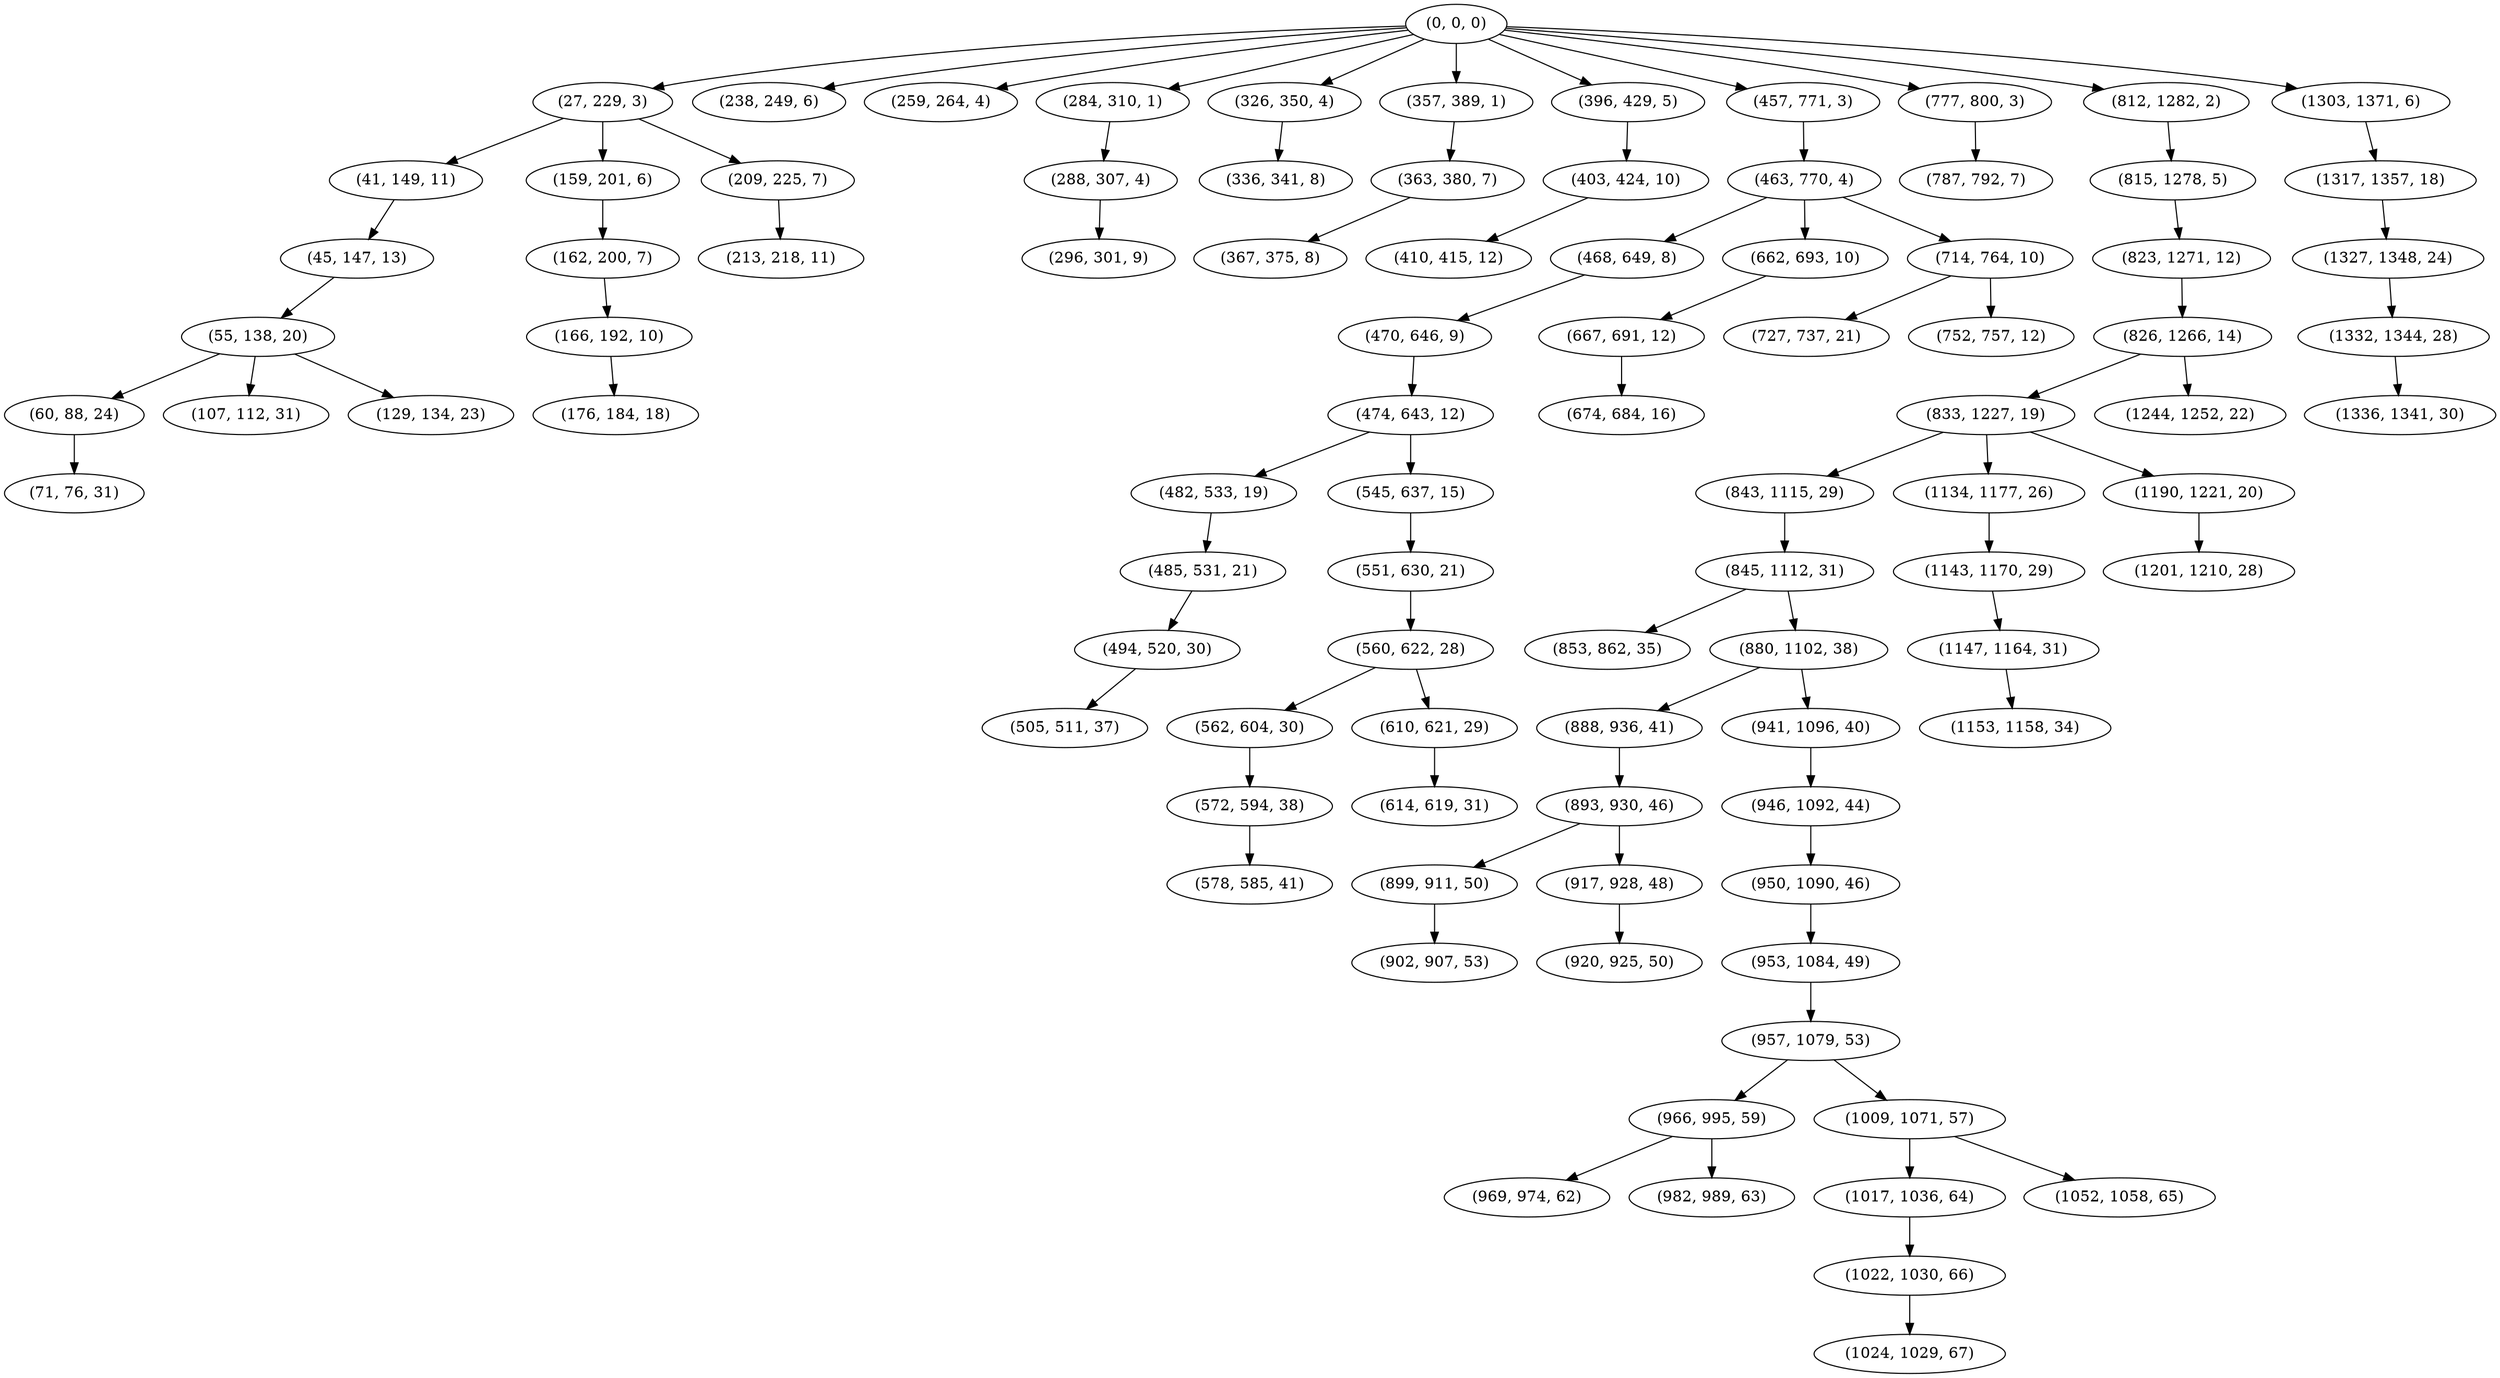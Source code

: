 digraph tree {
    "(0, 0, 0)";
    "(27, 229, 3)";
    "(41, 149, 11)";
    "(45, 147, 13)";
    "(55, 138, 20)";
    "(60, 88, 24)";
    "(71, 76, 31)";
    "(107, 112, 31)";
    "(129, 134, 23)";
    "(159, 201, 6)";
    "(162, 200, 7)";
    "(166, 192, 10)";
    "(176, 184, 18)";
    "(209, 225, 7)";
    "(213, 218, 11)";
    "(238, 249, 6)";
    "(259, 264, 4)";
    "(284, 310, 1)";
    "(288, 307, 4)";
    "(296, 301, 9)";
    "(326, 350, 4)";
    "(336, 341, 8)";
    "(357, 389, 1)";
    "(363, 380, 7)";
    "(367, 375, 8)";
    "(396, 429, 5)";
    "(403, 424, 10)";
    "(410, 415, 12)";
    "(457, 771, 3)";
    "(463, 770, 4)";
    "(468, 649, 8)";
    "(470, 646, 9)";
    "(474, 643, 12)";
    "(482, 533, 19)";
    "(485, 531, 21)";
    "(494, 520, 30)";
    "(505, 511, 37)";
    "(545, 637, 15)";
    "(551, 630, 21)";
    "(560, 622, 28)";
    "(562, 604, 30)";
    "(572, 594, 38)";
    "(578, 585, 41)";
    "(610, 621, 29)";
    "(614, 619, 31)";
    "(662, 693, 10)";
    "(667, 691, 12)";
    "(674, 684, 16)";
    "(714, 764, 10)";
    "(727, 737, 21)";
    "(752, 757, 12)";
    "(777, 800, 3)";
    "(787, 792, 7)";
    "(812, 1282, 2)";
    "(815, 1278, 5)";
    "(823, 1271, 12)";
    "(826, 1266, 14)";
    "(833, 1227, 19)";
    "(843, 1115, 29)";
    "(845, 1112, 31)";
    "(853, 862, 35)";
    "(880, 1102, 38)";
    "(888, 936, 41)";
    "(893, 930, 46)";
    "(899, 911, 50)";
    "(902, 907, 53)";
    "(917, 928, 48)";
    "(920, 925, 50)";
    "(941, 1096, 40)";
    "(946, 1092, 44)";
    "(950, 1090, 46)";
    "(953, 1084, 49)";
    "(957, 1079, 53)";
    "(966, 995, 59)";
    "(969, 974, 62)";
    "(982, 989, 63)";
    "(1009, 1071, 57)";
    "(1017, 1036, 64)";
    "(1022, 1030, 66)";
    "(1024, 1029, 67)";
    "(1052, 1058, 65)";
    "(1134, 1177, 26)";
    "(1143, 1170, 29)";
    "(1147, 1164, 31)";
    "(1153, 1158, 34)";
    "(1190, 1221, 20)";
    "(1201, 1210, 28)";
    "(1244, 1252, 22)";
    "(1303, 1371, 6)";
    "(1317, 1357, 18)";
    "(1327, 1348, 24)";
    "(1332, 1344, 28)";
    "(1336, 1341, 30)";
    "(0, 0, 0)" -> "(27, 229, 3)";
    "(0, 0, 0)" -> "(238, 249, 6)";
    "(0, 0, 0)" -> "(259, 264, 4)";
    "(0, 0, 0)" -> "(284, 310, 1)";
    "(0, 0, 0)" -> "(326, 350, 4)";
    "(0, 0, 0)" -> "(357, 389, 1)";
    "(0, 0, 0)" -> "(396, 429, 5)";
    "(0, 0, 0)" -> "(457, 771, 3)";
    "(0, 0, 0)" -> "(777, 800, 3)";
    "(0, 0, 0)" -> "(812, 1282, 2)";
    "(0, 0, 0)" -> "(1303, 1371, 6)";
    "(27, 229, 3)" -> "(41, 149, 11)";
    "(27, 229, 3)" -> "(159, 201, 6)";
    "(27, 229, 3)" -> "(209, 225, 7)";
    "(41, 149, 11)" -> "(45, 147, 13)";
    "(45, 147, 13)" -> "(55, 138, 20)";
    "(55, 138, 20)" -> "(60, 88, 24)";
    "(55, 138, 20)" -> "(107, 112, 31)";
    "(55, 138, 20)" -> "(129, 134, 23)";
    "(60, 88, 24)" -> "(71, 76, 31)";
    "(159, 201, 6)" -> "(162, 200, 7)";
    "(162, 200, 7)" -> "(166, 192, 10)";
    "(166, 192, 10)" -> "(176, 184, 18)";
    "(209, 225, 7)" -> "(213, 218, 11)";
    "(284, 310, 1)" -> "(288, 307, 4)";
    "(288, 307, 4)" -> "(296, 301, 9)";
    "(326, 350, 4)" -> "(336, 341, 8)";
    "(357, 389, 1)" -> "(363, 380, 7)";
    "(363, 380, 7)" -> "(367, 375, 8)";
    "(396, 429, 5)" -> "(403, 424, 10)";
    "(403, 424, 10)" -> "(410, 415, 12)";
    "(457, 771, 3)" -> "(463, 770, 4)";
    "(463, 770, 4)" -> "(468, 649, 8)";
    "(463, 770, 4)" -> "(662, 693, 10)";
    "(463, 770, 4)" -> "(714, 764, 10)";
    "(468, 649, 8)" -> "(470, 646, 9)";
    "(470, 646, 9)" -> "(474, 643, 12)";
    "(474, 643, 12)" -> "(482, 533, 19)";
    "(474, 643, 12)" -> "(545, 637, 15)";
    "(482, 533, 19)" -> "(485, 531, 21)";
    "(485, 531, 21)" -> "(494, 520, 30)";
    "(494, 520, 30)" -> "(505, 511, 37)";
    "(545, 637, 15)" -> "(551, 630, 21)";
    "(551, 630, 21)" -> "(560, 622, 28)";
    "(560, 622, 28)" -> "(562, 604, 30)";
    "(560, 622, 28)" -> "(610, 621, 29)";
    "(562, 604, 30)" -> "(572, 594, 38)";
    "(572, 594, 38)" -> "(578, 585, 41)";
    "(610, 621, 29)" -> "(614, 619, 31)";
    "(662, 693, 10)" -> "(667, 691, 12)";
    "(667, 691, 12)" -> "(674, 684, 16)";
    "(714, 764, 10)" -> "(727, 737, 21)";
    "(714, 764, 10)" -> "(752, 757, 12)";
    "(777, 800, 3)" -> "(787, 792, 7)";
    "(812, 1282, 2)" -> "(815, 1278, 5)";
    "(815, 1278, 5)" -> "(823, 1271, 12)";
    "(823, 1271, 12)" -> "(826, 1266, 14)";
    "(826, 1266, 14)" -> "(833, 1227, 19)";
    "(826, 1266, 14)" -> "(1244, 1252, 22)";
    "(833, 1227, 19)" -> "(843, 1115, 29)";
    "(833, 1227, 19)" -> "(1134, 1177, 26)";
    "(833, 1227, 19)" -> "(1190, 1221, 20)";
    "(843, 1115, 29)" -> "(845, 1112, 31)";
    "(845, 1112, 31)" -> "(853, 862, 35)";
    "(845, 1112, 31)" -> "(880, 1102, 38)";
    "(880, 1102, 38)" -> "(888, 936, 41)";
    "(880, 1102, 38)" -> "(941, 1096, 40)";
    "(888, 936, 41)" -> "(893, 930, 46)";
    "(893, 930, 46)" -> "(899, 911, 50)";
    "(893, 930, 46)" -> "(917, 928, 48)";
    "(899, 911, 50)" -> "(902, 907, 53)";
    "(917, 928, 48)" -> "(920, 925, 50)";
    "(941, 1096, 40)" -> "(946, 1092, 44)";
    "(946, 1092, 44)" -> "(950, 1090, 46)";
    "(950, 1090, 46)" -> "(953, 1084, 49)";
    "(953, 1084, 49)" -> "(957, 1079, 53)";
    "(957, 1079, 53)" -> "(966, 995, 59)";
    "(957, 1079, 53)" -> "(1009, 1071, 57)";
    "(966, 995, 59)" -> "(969, 974, 62)";
    "(966, 995, 59)" -> "(982, 989, 63)";
    "(1009, 1071, 57)" -> "(1017, 1036, 64)";
    "(1009, 1071, 57)" -> "(1052, 1058, 65)";
    "(1017, 1036, 64)" -> "(1022, 1030, 66)";
    "(1022, 1030, 66)" -> "(1024, 1029, 67)";
    "(1134, 1177, 26)" -> "(1143, 1170, 29)";
    "(1143, 1170, 29)" -> "(1147, 1164, 31)";
    "(1147, 1164, 31)" -> "(1153, 1158, 34)";
    "(1190, 1221, 20)" -> "(1201, 1210, 28)";
    "(1303, 1371, 6)" -> "(1317, 1357, 18)";
    "(1317, 1357, 18)" -> "(1327, 1348, 24)";
    "(1327, 1348, 24)" -> "(1332, 1344, 28)";
    "(1332, 1344, 28)" -> "(1336, 1341, 30)";
}
